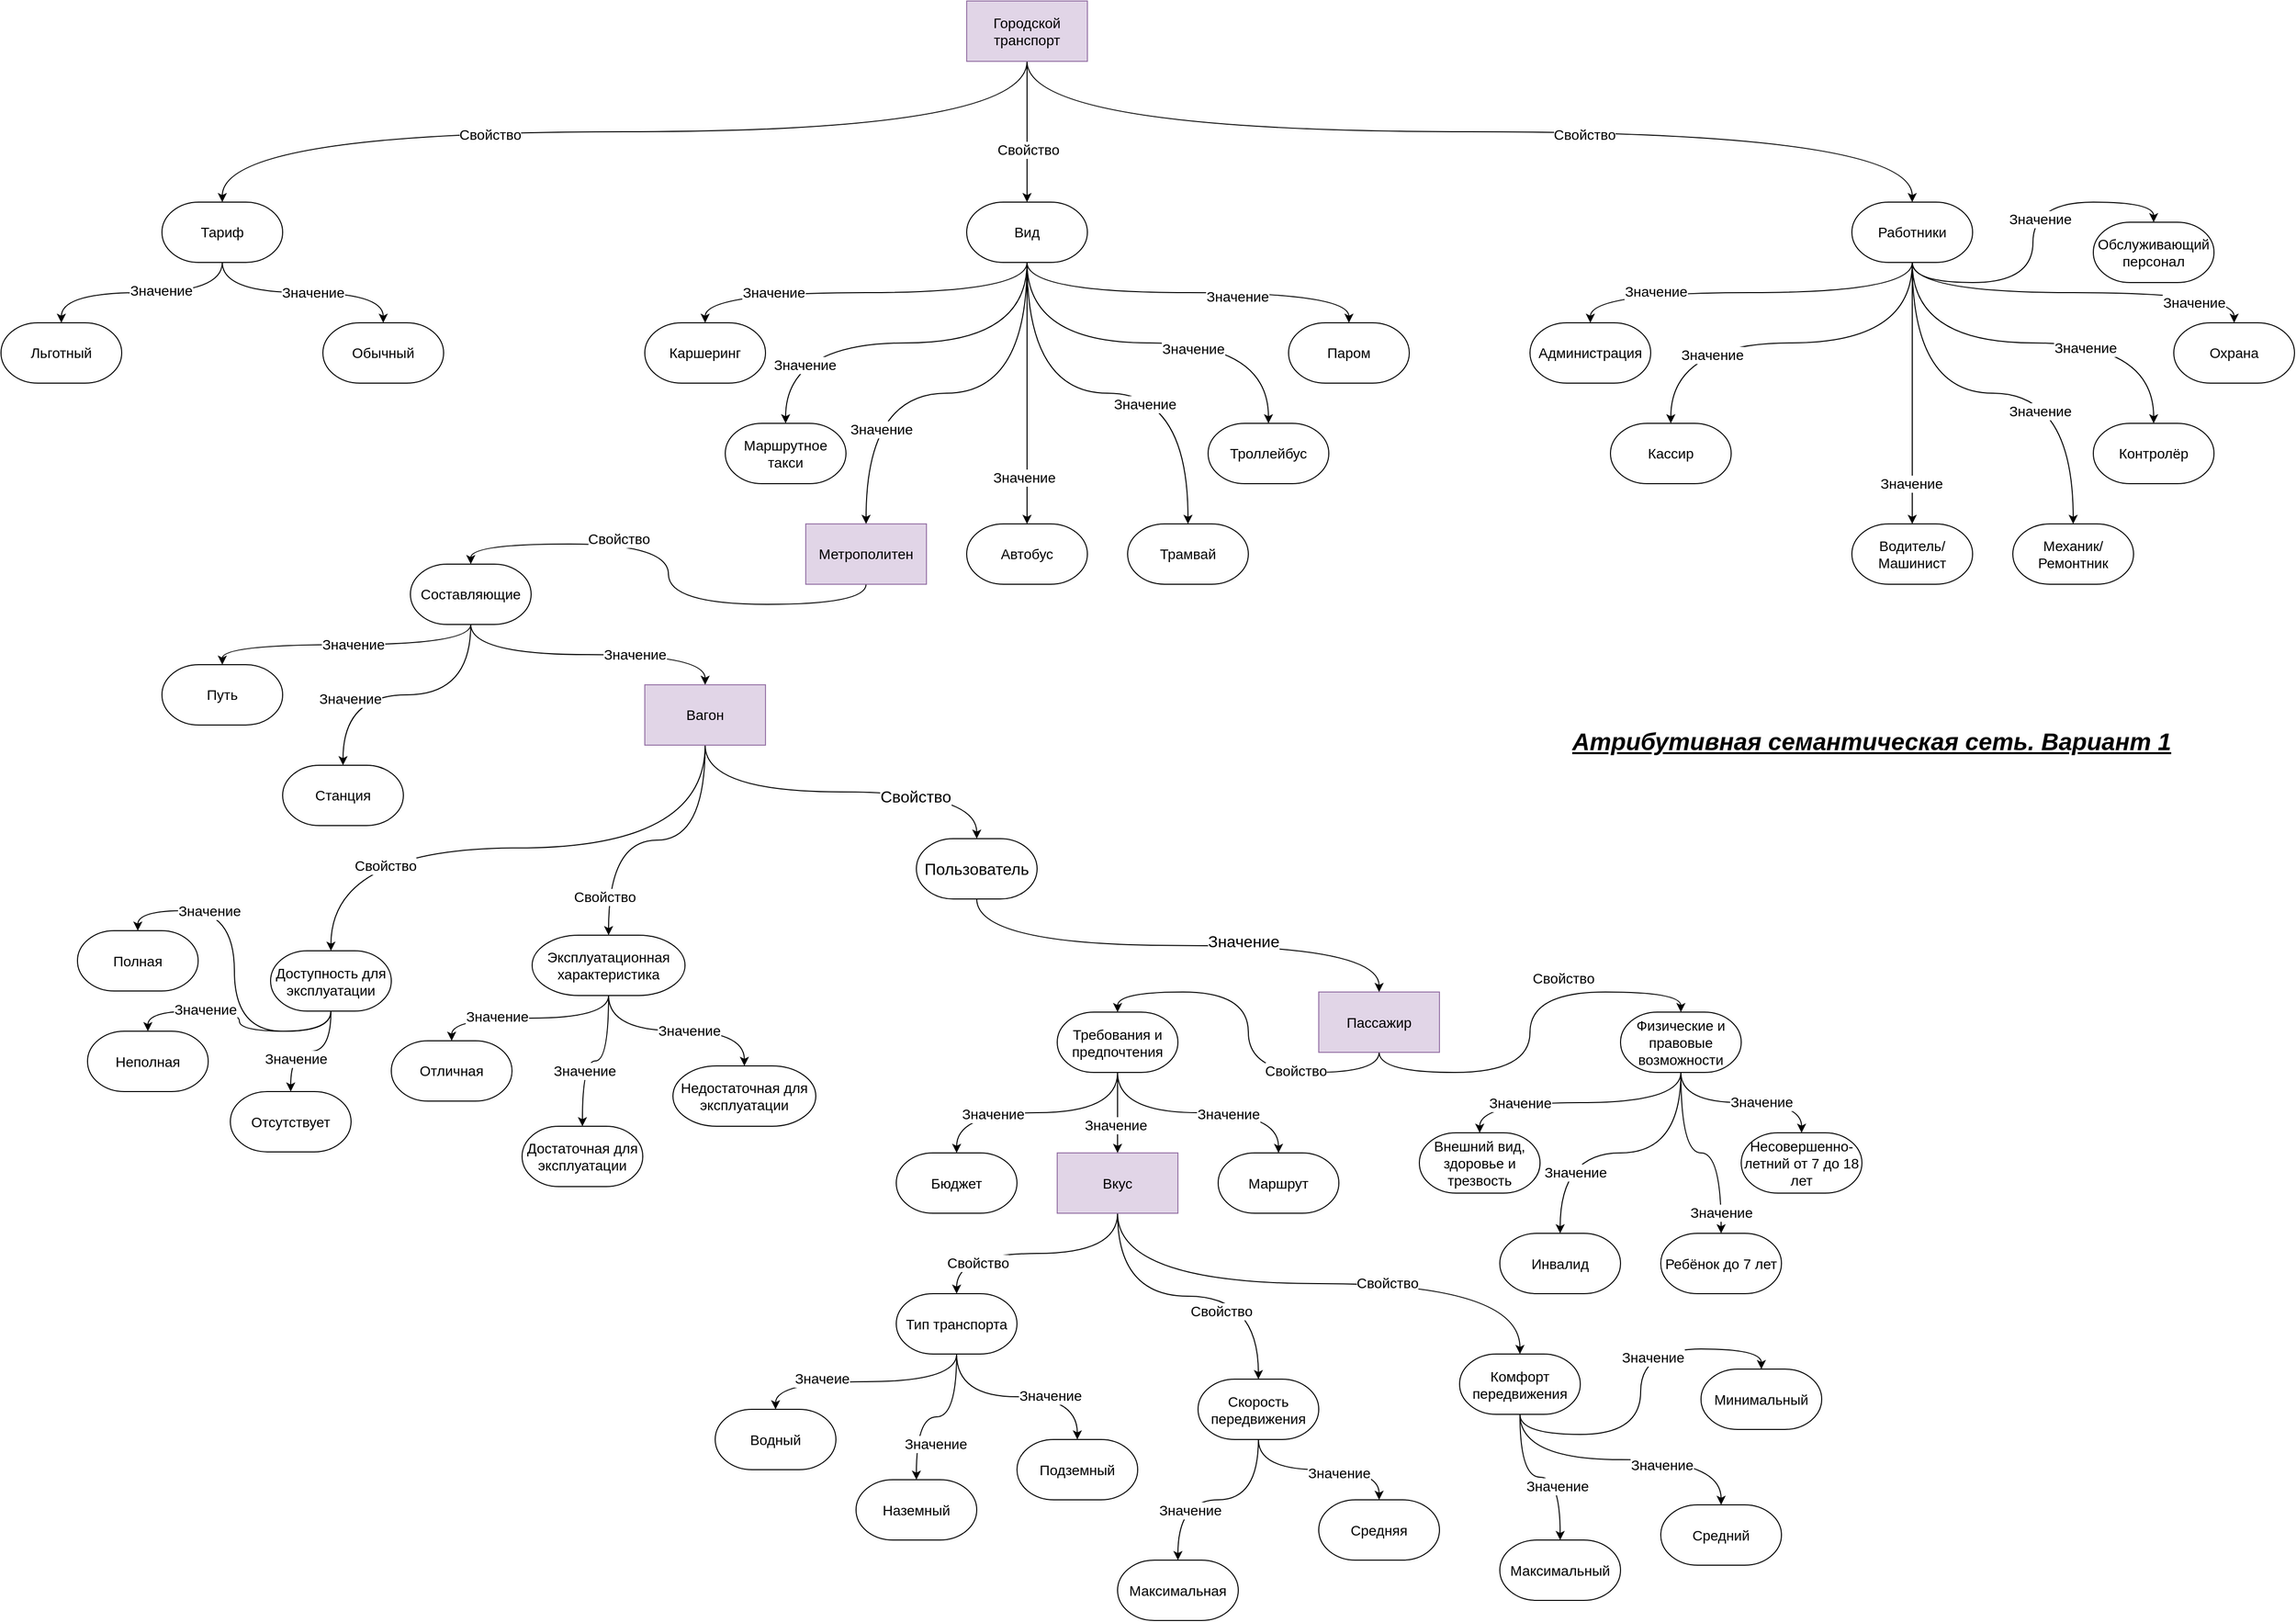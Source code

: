 <mxfile type="github" version="12.0.2" pages="1"><diagram id="6I7BNMvGfByo7jLeAsBY" name="Page-1"><mxGraphModel grid="1" shadow="0" math="0" pageHeight="1654" pageWidth="2336" pageScale="1" page="1" fold="1" arrows="1" connect="1" tooltips="1" guides="1" gridSize="10" dy="932" dx="1564"><root><mxCell id="0"/><mxCell id="1" parent="0"/><mxCell id="O3VE-VY-5JMfy5LWWvel-14" parent="1" edge="1" source="A4VjPhN4YZc6CyYK420j-1" target="O3VE-VY-5JMfy5LWWvel-6" style="edgeStyle=orthogonalEdgeStyle;curved=1;rounded=0;orthogonalLoop=1;jettySize=auto;html=1;exitX=0.5;exitY=1;exitDx=0;exitDy=0;entryX=0.5;entryY=0;entryDx=0;entryDy=0;entryPerimeter=0;fontSize=14;"><mxGeometry as="geometry" relative="1"/></mxCell><mxCell id="O3VE-VY-5JMfy5LWWvel-15" value="Свойство" parent="O3VE-VY-5JMfy5LWWvel-14" style="text;html=1;resizable=0;points=[];align=center;verticalAlign=middle;labelBackgroundColor=#ffffff;fontSize=14;" connectable="0" vertex="1"><mxGeometry as="geometry" relative="1" y="3" x="0.286"><mxPoint as="offset"/></mxGeometry></mxCell><mxCell id="O3VE-VY-5JMfy5LWWvel-16" parent="1" edge="1" source="A4VjPhN4YZc6CyYK420j-1" target="O3VE-VY-5JMfy5LWWvel-5" style="edgeStyle=orthogonalEdgeStyle;curved=1;rounded=0;orthogonalLoop=1;jettySize=auto;html=1;exitX=0.5;exitY=1;exitDx=0;exitDy=0;entryX=0.5;entryY=0;entryDx=0;entryDy=0;entryPerimeter=0;fontSize=14;"><mxGeometry as="geometry" relative="1"/></mxCell><mxCell id="O3VE-VY-5JMfy5LWWvel-17" value="Свойство" parent="O3VE-VY-5JMfy5LWWvel-16" style="text;html=1;resizable=0;points=[];align=center;verticalAlign=middle;labelBackgroundColor=#ffffff;fontSize=14;" connectable="0" vertex="1"><mxGeometry as="geometry" relative="1" y="1" x="0.25"><mxPoint as="offset"/></mxGeometry></mxCell><mxCell id="O3VE-VY-5JMfy5LWWvel-18" parent="1" edge="1" source="A4VjPhN4YZc6CyYK420j-1" target="O3VE-VY-5JMfy5LWWvel-4" style="edgeStyle=orthogonalEdgeStyle;curved=1;rounded=0;orthogonalLoop=1;jettySize=auto;html=1;exitX=0.5;exitY=1;exitDx=0;exitDy=0;entryX=0.5;entryY=0;entryDx=0;entryDy=0;entryPerimeter=0;fontSize=14;"><mxGeometry as="geometry" relative="1"/></mxCell><mxCell id="O3VE-VY-5JMfy5LWWvel-19" value="Свойство" parent="O3VE-VY-5JMfy5LWWvel-18" style="text;html=1;resizable=0;points=[];align=center;verticalAlign=middle;labelBackgroundColor=#ffffff;fontSize=14;" connectable="0" vertex="1"><mxGeometry as="geometry" relative="1" y="-3" x="0.224"><mxPoint as="offset"/></mxGeometry></mxCell><mxCell id="A4VjPhN4YZc6CyYK420j-1" value="Городской транспорт" parent="1" style="rounded=0;whiteSpace=wrap;html=1;fillColor=#e1d5e7;strokeColor=#9673a6;fontSize=14;" vertex="1"><mxGeometry as="geometry" y="40" x="960" height="60" width="120"/></mxCell><mxCell id="O3VE-VY-5JMfy5LWWvel-145" parent="1" edge="1" source="A4VjPhN4YZc6CyYK420j-2" target="O3VE-VY-5JMfy5LWWvel-144" style="edgeStyle=orthogonalEdgeStyle;curved=1;rounded=0;orthogonalLoop=1;jettySize=auto;html=1;exitX=0.5;exitY=1;exitDx=0;exitDy=0;entryX=0.5;entryY=0;entryDx=0;entryDy=0;entryPerimeter=0;fontSize=14;"><mxGeometry as="geometry" relative="1"/></mxCell><mxCell id="O3VE-VY-5JMfy5LWWvel-146" value="Свойство" parent="O3VE-VY-5JMfy5LWWvel-145" style="text;html=1;resizable=0;points=[];align=center;verticalAlign=middle;labelBackgroundColor=#ffffff;fontSize=14;" connectable="0" vertex="1"><mxGeometry as="geometry" relative="1" y="-5" x="0.325"><mxPoint as="offset"/></mxGeometry></mxCell><mxCell id="A4VjPhN4YZc6CyYK420j-2" value="Метрополитен" parent="1" style="rounded=0;whiteSpace=wrap;html=1;fillColor=#e1d5e7;strokeColor=#9673a6;fontSize=14;" vertex="1"><mxGeometry as="geometry" y="560" x="800" height="60" width="120"/></mxCell><mxCell id="O3VE-VY-5JMfy5LWWvel-140" parent="1" edge="1" source="A4VjPhN4YZc6CyYK420j-3" target="O3VE-VY-5JMfy5LWWvel-72" style="edgeStyle=orthogonalEdgeStyle;curved=1;rounded=0;orthogonalLoop=1;jettySize=auto;html=1;exitX=0.5;exitY=1;exitDx=0;exitDy=0;entryX=0.5;entryY=0;entryDx=0;entryDy=0;entryPerimeter=0;fontSize=14;"><mxGeometry as="geometry" relative="1"/></mxCell><mxCell id="O3VE-VY-5JMfy5LWWvel-149" value="Свойство" parent="O3VE-VY-5JMfy5LWWvel-140" style="text;html=1;resizable=0;points=[];align=center;verticalAlign=middle;labelBackgroundColor=#ffffff;fontSize=14;" connectable="0" vertex="1"><mxGeometry as="geometry" relative="1" y="17" x="0.464"><mxPoint as="offset" x="1"/></mxGeometry></mxCell><mxCell id="O3VE-VY-5JMfy5LWWvel-141" parent="1" edge="1" source="A4VjPhN4YZc6CyYK420j-3" target="O3VE-VY-5JMfy5LWWvel-71" style="edgeStyle=orthogonalEdgeStyle;curved=1;rounded=0;orthogonalLoop=1;jettySize=auto;html=1;exitX=0.5;exitY=1;exitDx=0;exitDy=0;entryX=0.5;entryY=0;entryDx=0;entryDy=0;entryPerimeter=0;fontSize=14;"><mxGeometry as="geometry" relative="1"/></mxCell><mxCell id="O3VE-VY-5JMfy5LWWvel-150" value="Свойство" parent="O3VE-VY-5JMfy5LWWvel-141" style="text;html=1;resizable=0;points=[];align=center;verticalAlign=middle;labelBackgroundColor=#ffffff;fontSize=14;" connectable="0" vertex="1"><mxGeometry as="geometry" relative="1" y="-3" x="0.326"><mxPoint as="offset" y="59" x="-6"/></mxGeometry></mxCell><mxCell id="m_RwvUVUJZkVztMsxAxK-3" parent="1" edge="1" source="A4VjPhN4YZc6CyYK420j-3" target="m_RwvUVUJZkVztMsxAxK-1" style="edgeStyle=orthogonalEdgeStyle;curved=1;rounded=0;orthogonalLoop=1;jettySize=auto;html=1;exitX=0.5;exitY=1;exitDx=0;exitDy=0;entryX=0.5;entryY=0;entryDx=0;entryDy=0;entryPerimeter=0;"><mxGeometry as="geometry" relative="1"/></mxCell><mxCell id="m_RwvUVUJZkVztMsxAxK-4" value="Свойство" parent="m_RwvUVUJZkVztMsxAxK-3" style="text;html=1;resizable=0;points=[];align=center;verticalAlign=middle;labelBackgroundColor=#ffffff;fontSize=16;" connectable="0" vertex="1"><mxGeometry as="geometry" relative="1" y="-4" x="0.407"><mxPoint as="offset"/></mxGeometry></mxCell><mxCell id="A4VjPhN4YZc6CyYK420j-3" value="Вагон" parent="1" style="rounded=0;whiteSpace=wrap;html=1;fillColor=#e1d5e7;strokeColor=#9673a6;fontSize=14;" vertex="1"><mxGeometry as="geometry" y="720" x="640" height="60" width="120"/></mxCell><mxCell id="O3VE-VY-5JMfy5LWWvel-75" parent="1" edge="1" source="A4VjPhN4YZc6CyYK420j-4" target="O3VE-VY-5JMfy5LWWvel-73" style="edgeStyle=orthogonalEdgeStyle;curved=1;rounded=0;orthogonalLoop=1;jettySize=auto;html=1;exitX=0.5;exitY=1;exitDx=0;exitDy=0;entryX=0.5;entryY=0;entryDx=0;entryDy=0;entryPerimeter=0;fontSize=14;"><mxGeometry as="geometry" relative="1"/></mxCell><mxCell id="O3VE-VY-5JMfy5LWWvel-79" value="Свойство" parent="O3VE-VY-5JMfy5LWWvel-75" style="text;html=1;resizable=0;points=[];align=center;verticalAlign=middle;labelBackgroundColor=#ffffff;fontSize=14;" connectable="0" vertex="1"><mxGeometry as="geometry" relative="1" y="7" x="0.3"><mxPoint as="offset" y="-7" x="10"/></mxGeometry></mxCell><mxCell id="O3VE-VY-5JMfy5LWWvel-77" parent="1" edge="1" source="A4VjPhN4YZc6CyYK420j-4" target="O3VE-VY-5JMfy5LWWvel-69" style="edgeStyle=orthogonalEdgeStyle;curved=1;rounded=0;orthogonalLoop=1;jettySize=auto;html=1;exitX=0.5;exitY=1;exitDx=0;exitDy=0;entryX=0.5;entryY=0;entryDx=0;entryDy=0;entryPerimeter=0;fontSize=14;"><mxGeometry as="geometry" relative="1"/></mxCell><mxCell id="O3VE-VY-5JMfy5LWWvel-80" value="Свойство" parent="O3VE-VY-5JMfy5LWWvel-77" style="text;html=1;resizable=0;points=[];align=center;verticalAlign=middle;labelBackgroundColor=#ffffff;fontSize=14;" connectable="0" vertex="1"><mxGeometry as="geometry" relative="1" y="-1" x="-0.267"><mxPoint as="offset" y="-1" x="36"/></mxGeometry></mxCell><mxCell id="A4VjPhN4YZc6CyYK420j-4" value="Пассажир" parent="1" style="rounded=0;whiteSpace=wrap;html=1;fillColor=#e1d5e7;strokeColor=#9673a6;fontSize=14;" vertex="1"><mxGeometry as="geometry" y="1025.5" x="1310" height="60" width="120"/></mxCell><mxCell id="O3VE-VY-5JMfy5LWWvel-113" parent="1" edge="1" source="A4VjPhN4YZc6CyYK420j-5" target="O3VE-VY-5JMfy5LWWvel-105" style="edgeStyle=orthogonalEdgeStyle;curved=1;rounded=0;orthogonalLoop=1;jettySize=auto;html=1;exitX=0.5;exitY=1;exitDx=0;exitDy=0;entryX=0.5;entryY=0;entryDx=0;entryDy=0;entryPerimeter=0;fontSize=14;"><mxGeometry as="geometry" relative="1"/></mxCell><mxCell id="O3VE-VY-5JMfy5LWWvel-131" value="Свойство" parent="O3VE-VY-5JMfy5LWWvel-113" style="text;html=1;resizable=0;points=[];align=center;verticalAlign=middle;labelBackgroundColor=#ffffff;fontSize=14;" connectable="0" vertex="1"><mxGeometry as="geometry" relative="1" y="-15" x="0.224"><mxPoint as="offset" x="-1"/></mxGeometry></mxCell><mxCell id="O3VE-VY-5JMfy5LWWvel-114" parent="1" edge="1" source="A4VjPhN4YZc6CyYK420j-5" target="O3VE-VY-5JMfy5LWWvel-103" style="edgeStyle=orthogonalEdgeStyle;curved=1;rounded=0;orthogonalLoop=1;jettySize=auto;html=1;exitX=0.5;exitY=1;exitDx=0;exitDy=0;entryX=0.5;entryY=0;entryDx=0;entryDy=0;entryPerimeter=0;fontSize=14;"><mxGeometry as="geometry" relative="1"/></mxCell><mxCell id="O3VE-VY-5JMfy5LWWvel-133" value="Свойство" parent="O3VE-VY-5JMfy5LWWvel-114" style="text;html=1;resizable=0;points=[];align=center;verticalAlign=middle;labelBackgroundColor=#ffffff;fontSize=14;" connectable="0" vertex="1"><mxGeometry as="geometry" relative="1" y="9" x="0.489"><mxPoint as="offset" x="-1"/></mxGeometry></mxCell><mxCell id="O3VE-VY-5JMfy5LWWvel-115" parent="1" edge="1" source="A4VjPhN4YZc6CyYK420j-5" target="O3VE-VY-5JMfy5LWWvel-106" style="edgeStyle=orthogonalEdgeStyle;curved=1;rounded=0;orthogonalLoop=1;jettySize=auto;html=1;exitX=0.5;exitY=1;exitDx=0;exitDy=0;entryX=0.5;entryY=0;entryDx=0;entryDy=0;entryPerimeter=0;fontSize=14;"><mxGeometry as="geometry" relative="1"/></mxCell><mxCell id="O3VE-VY-5JMfy5LWWvel-132" value="Свойство" parent="O3VE-VY-5JMfy5LWWvel-115" style="text;html=1;resizable=0;points=[];align=center;verticalAlign=middle;labelBackgroundColor=#ffffff;fontSize=14;" connectable="0" vertex="1"><mxGeometry as="geometry" relative="1" y="1" x="0.248"><mxPoint as="offset" x="1"/></mxGeometry></mxCell><mxCell id="A4VjPhN4YZc6CyYK420j-5" value="Вкус" parent="1" style="rounded=0;whiteSpace=wrap;html=1;fillColor=#e1d5e7;strokeColor=#9673a6;fontSize=14;" vertex="1"><mxGeometry as="geometry" y="1185.5" x="1050" height="60" width="120"/></mxCell><mxCell id="vDnZIX4tLPd5BVfsCqzA-1" value="Атрибутивная семантическая сеть. Вариант 1" parent="1" style="text;html=1;resizable=0;points=[];autosize=1;align=left;verticalAlign=top;spacingTop=-4;fontSize=24;fontStyle=7" vertex="1"><mxGeometry as="geometry" y="760" x="1560" height="20" width="270"/></mxCell><mxCell id="O3VE-VY-5JMfy5LWWvel-53" parent="1" edge="1" source="O3VE-VY-5JMfy5LWWvel-4" target="O3VE-VY-5JMfy5LWWvel-52" style="edgeStyle=orthogonalEdgeStyle;curved=1;rounded=0;orthogonalLoop=1;jettySize=auto;html=1;exitX=0.5;exitY=1;exitDx=0;exitDy=0;exitPerimeter=0;entryX=0.5;entryY=0;entryDx=0;entryDy=0;entryPerimeter=0;fontSize=14;"><mxGeometry as="geometry" relative="1"/></mxCell><mxCell id="O3VE-VY-5JMfy5LWWvel-61" value="Значение" parent="O3VE-VY-5JMfy5LWWvel-53" style="text;html=1;resizable=0;points=[];align=center;verticalAlign=middle;labelBackgroundColor=#ffffff;fontSize=14;" connectable="0" vertex="1"><mxGeometry as="geometry" relative="1" y="-7" x="0.126"><mxPoint as="offset" y="-1"/></mxGeometry></mxCell><mxCell id="O3VE-VY-5JMfy5LWWvel-54" parent="1" edge="1" source="O3VE-VY-5JMfy5LWWvel-4" target="O3VE-VY-5JMfy5LWWvel-46" style="edgeStyle=orthogonalEdgeStyle;curved=1;rounded=0;orthogonalLoop=1;jettySize=auto;html=1;exitX=0.5;exitY=1;exitDx=0;exitDy=0;exitPerimeter=0;entryX=0.5;entryY=0;entryDx=0;entryDy=0;entryPerimeter=0;fontSize=14;"><mxGeometry as="geometry" relative="1"/></mxCell><mxCell id="O3VE-VY-5JMfy5LWWvel-68" value="Значение" parent="O3VE-VY-5JMfy5LWWvel-54" style="text;html=1;resizable=0;points=[];align=center;verticalAlign=middle;labelBackgroundColor=#ffffff;fontSize=14;" connectable="0" vertex="1"><mxGeometry as="geometry" relative="1" y="-1" x="0.498"><mxPoint as="offset" x="-1"/></mxGeometry></mxCell><mxCell id="O3VE-VY-5JMfy5LWWvel-55" parent="1" edge="1" source="O3VE-VY-5JMfy5LWWvel-4" target="O3VE-VY-5JMfy5LWWvel-48" style="edgeStyle=orthogonalEdgeStyle;curved=1;rounded=0;orthogonalLoop=1;jettySize=auto;html=1;exitX=0.5;exitY=1;exitDx=0;exitDy=0;exitPerimeter=0;entryX=0.5;entryY=0;entryDx=0;entryDy=0;entryPerimeter=0;fontSize=14;"><mxGeometry as="geometry" relative="1"/></mxCell><mxCell id="O3VE-VY-5JMfy5LWWvel-67" value="Значение" parent="O3VE-VY-5JMfy5LWWvel-55" style="text;html=1;resizable=0;points=[];align=center;verticalAlign=middle;labelBackgroundColor=#ffffff;fontSize=14;" connectable="0" vertex="1"><mxGeometry as="geometry" relative="1" y="12" x="0.393"><mxPoint as="offset" x="-1"/></mxGeometry></mxCell><mxCell id="O3VE-VY-5JMfy5LWWvel-57" parent="1" edge="1" source="O3VE-VY-5JMfy5LWWvel-4" target="O3VE-VY-5JMfy5LWWvel-47" style="edgeStyle=orthogonalEdgeStyle;curved=1;rounded=0;orthogonalLoop=1;jettySize=auto;html=1;exitX=0.5;exitY=1;exitDx=0;exitDy=0;exitPerimeter=0;entryX=0.5;entryY=0;entryDx=0;entryDy=0;entryPerimeter=0;fontSize=14;"><mxGeometry as="geometry" relative="1"/></mxCell><mxCell id="O3VE-VY-5JMfy5LWWvel-65" value="Значение" parent="O3VE-VY-5JMfy5LWWvel-57" style="text;html=1;resizable=0;points=[];align=center;verticalAlign=middle;labelBackgroundColor=#ffffff;fontSize=14;" connectable="0" vertex="1"><mxGeometry as="geometry" relative="1" y="-1" x="0.692"><mxPoint as="offset"/></mxGeometry></mxCell><mxCell id="O3VE-VY-5JMfy5LWWvel-58" parent="1" edge="1" source="O3VE-VY-5JMfy5LWWvel-4" target="O3VE-VY-5JMfy5LWWvel-51" style="edgeStyle=orthogonalEdgeStyle;curved=1;rounded=0;orthogonalLoop=1;jettySize=auto;html=1;exitX=0.5;exitY=1;exitDx=0;exitDy=0;exitPerimeter=0;entryX=0.5;entryY=0;entryDx=0;entryDy=0;entryPerimeter=0;fontSize=14;"><mxGeometry as="geometry" relative="1"/></mxCell><mxCell id="O3VE-VY-5JMfy5LWWvel-64" value="Значение" parent="O3VE-VY-5JMfy5LWWvel-58" style="text;html=1;resizable=0;points=[];align=center;verticalAlign=middle;labelBackgroundColor=#ffffff;fontSize=14;" connectable="0" vertex="1"><mxGeometry as="geometry" relative="1" y="-33" x="0.46"><mxPoint as="offset" y="1"/></mxGeometry></mxCell><mxCell id="O3VE-VY-5JMfy5LWWvel-59" parent="1" edge="1" source="O3VE-VY-5JMfy5LWWvel-4" target="O3VE-VY-5JMfy5LWWvel-45" style="edgeStyle=orthogonalEdgeStyle;curved=1;rounded=0;orthogonalLoop=1;jettySize=auto;html=1;exitX=0.5;exitY=1;exitDx=0;exitDy=0;exitPerimeter=0;entryX=0.5;entryY=0;entryDx=0;entryDy=0;entryPerimeter=0;fontSize=14;"><mxGeometry as="geometry" relative="1"/></mxCell><mxCell id="O3VE-VY-5JMfy5LWWvel-63" value="Значение" parent="O3VE-VY-5JMfy5LWWvel-59" style="text;html=1;resizable=0;points=[];align=center;verticalAlign=middle;labelBackgroundColor=#ffffff;fontSize=14;" connectable="0" vertex="1"><mxGeometry as="geometry" relative="1" y="-5" x="0.26"><mxPoint as="offset"/></mxGeometry></mxCell><mxCell id="O3VE-VY-5JMfy5LWWvel-60" parent="1" edge="1" source="O3VE-VY-5JMfy5LWWvel-4" target="O3VE-VY-5JMfy5LWWvel-49" style="edgeStyle=orthogonalEdgeStyle;curved=1;rounded=0;orthogonalLoop=1;jettySize=auto;html=1;exitX=0.5;exitY=1;exitDx=0;exitDy=0;exitPerimeter=0;entryX=0.5;entryY=0;entryDx=0;entryDy=0;entryPerimeter=0;fontSize=14;"><mxGeometry as="geometry" relative="1"/></mxCell><mxCell id="O3VE-VY-5JMfy5LWWvel-62" value="Значение" parent="O3VE-VY-5JMfy5LWWvel-60" style="text;html=1;resizable=0;points=[];align=center;verticalAlign=middle;labelBackgroundColor=#ffffff;fontSize=14;" connectable="0" vertex="1"><mxGeometry as="geometry" relative="1" y="-10" x="0.625"><mxPoint as="offset" x="1"/></mxGeometry></mxCell><mxCell id="O3VE-VY-5JMfy5LWWvel-4" value="Работники" parent="1" style="strokeWidth=1;html=1;shape=mxgraph.flowchart.terminator;whiteSpace=wrap;fontSize=14;" vertex="1"><mxGeometry as="geometry" y="240" x="1840" height="60" width="120"/></mxCell><mxCell id="O3VE-VY-5JMfy5LWWvel-28" parent="1" edge="1" source="O3VE-VY-5JMfy5LWWvel-5" target="O3VE-VY-5JMfy5LWWvel-24" style="edgeStyle=orthogonalEdgeStyle;curved=1;rounded=0;orthogonalLoop=1;jettySize=auto;html=1;exitX=0.5;exitY=1;exitDx=0;exitDy=0;exitPerimeter=0;entryX=0.5;entryY=0;entryDx=0;entryDy=0;entryPerimeter=0;fontSize=14;"><mxGeometry as="geometry" relative="1"/></mxCell><mxCell id="O3VE-VY-5JMfy5LWWvel-40" value="Значение" parent="O3VE-VY-5JMfy5LWWvel-28" style="text;html=1;resizable=0;points=[];align=center;verticalAlign=middle;labelBackgroundColor=#ffffff;fontSize=14;" connectable="0" vertex="1"><mxGeometry as="geometry" relative="1" y="-3" x="0.636"><mxPoint as="offset" y="1"/></mxGeometry></mxCell><mxCell id="O3VE-VY-5JMfy5LWWvel-29" parent="1" edge="1" source="O3VE-VY-5JMfy5LWWvel-5" target="A4VjPhN4YZc6CyYK420j-2" style="edgeStyle=orthogonalEdgeStyle;curved=1;rounded=0;orthogonalLoop=1;jettySize=auto;html=1;exitX=0.5;exitY=1;exitDx=0;exitDy=0;exitPerimeter=0;entryX=0.5;entryY=0;entryDx=0;entryDy=0;fontSize=14;"><mxGeometry as="geometry" relative="1"/></mxCell><mxCell id="O3VE-VY-5JMfy5LWWvel-38" value="Значение" parent="O3VE-VY-5JMfy5LWWvel-29" style="text;html=1;resizable=0;points=[];align=center;verticalAlign=middle;labelBackgroundColor=#ffffff;fontSize=14;" connectable="0" vertex="1"><mxGeometry as="geometry" relative="1" y="15" x="0.552"><mxPoint as="offset"/></mxGeometry></mxCell><mxCell id="O3VE-VY-5JMfy5LWWvel-30" parent="1" edge="1" source="O3VE-VY-5JMfy5LWWvel-5" target="O3VE-VY-5JMfy5LWWvel-22" style="edgeStyle=orthogonalEdgeStyle;curved=1;rounded=0;orthogonalLoop=1;jettySize=auto;html=1;exitX=0.5;exitY=1;exitDx=0;exitDy=0;exitPerimeter=0;entryX=0.5;entryY=0;entryDx=0;entryDy=0;entryPerimeter=0;fontSize=14;"><mxGeometry as="geometry" relative="1"/></mxCell><mxCell id="O3VE-VY-5JMfy5LWWvel-37" value="Значение" parent="O3VE-VY-5JMfy5LWWvel-30" style="text;html=1;resizable=0;points=[];align=center;verticalAlign=middle;labelBackgroundColor=#ffffff;fontSize=14;" connectable="0" vertex="1"><mxGeometry as="geometry" relative="1" y="19" x="0.71"><mxPoint as="offset"/></mxGeometry></mxCell><mxCell id="O3VE-VY-5JMfy5LWWvel-31" parent="1" edge="1" source="O3VE-VY-5JMfy5LWWvel-5" target="O3VE-VY-5JMfy5LWWvel-23" style="edgeStyle=orthogonalEdgeStyle;curved=1;rounded=0;orthogonalLoop=1;jettySize=auto;html=1;exitX=0.5;exitY=1;exitDx=0;exitDy=0;exitPerimeter=0;entryX=0.5;entryY=0;entryDx=0;entryDy=0;entryPerimeter=0;fontSize=14;"><mxGeometry as="geometry" relative="1"/></mxCell><mxCell id="O3VE-VY-5JMfy5LWWvel-35" value="Значение" parent="O3VE-VY-5JMfy5LWWvel-31" style="text;html=1;resizable=0;points=[];align=center;verticalAlign=middle;labelBackgroundColor=#ffffff;fontSize=14;" connectable="0" vertex="1"><mxGeometry as="geometry" relative="1" x="0.484"><mxPoint as="offset"/></mxGeometry></mxCell><mxCell id="O3VE-VY-5JMfy5LWWvel-32" parent="1" edge="1" source="O3VE-VY-5JMfy5LWWvel-5" target="O3VE-VY-5JMfy5LWWvel-20" style="edgeStyle=orthogonalEdgeStyle;curved=1;rounded=0;orthogonalLoop=1;jettySize=auto;html=1;exitX=0.5;exitY=1;exitDx=0;exitDy=0;exitPerimeter=0;entryX=0.5;entryY=0;entryDx=0;entryDy=0;entryPerimeter=0;fontSize=14;"><mxGeometry as="geometry" relative="1"/></mxCell><mxCell id="O3VE-VY-5JMfy5LWWvel-41" value="Значение" parent="O3VE-VY-5JMfy5LWWvel-32" style="text;html=1;resizable=0;points=[];align=center;verticalAlign=middle;labelBackgroundColor=#ffffff;fontSize=14;" connectable="0" vertex="1"><mxGeometry as="geometry" relative="1" y="-11" x="0.178"><mxPoint as="offset" x="-1"/></mxGeometry></mxCell><mxCell id="O3VE-VY-5JMfy5LWWvel-33" parent="1" edge="1" source="O3VE-VY-5JMfy5LWWvel-5" target="O3VE-VY-5JMfy5LWWvel-25" style="edgeStyle=orthogonalEdgeStyle;curved=1;rounded=0;orthogonalLoop=1;jettySize=auto;html=1;exitX=0.5;exitY=1;exitDx=0;exitDy=0;exitPerimeter=0;entryX=0.5;entryY=0;entryDx=0;entryDy=0;entryPerimeter=0;fontSize=14;"><mxGeometry as="geometry" relative="1"/></mxCell><mxCell id="O3VE-VY-5JMfy5LWWvel-42" value="Значение" parent="O3VE-VY-5JMfy5LWWvel-33" style="text;html=1;resizable=0;points=[];align=center;verticalAlign=middle;labelBackgroundColor=#ffffff;fontSize=14;" connectable="0" vertex="1"><mxGeometry as="geometry" relative="1" y="-6" x="0.227"><mxPoint as="offset" x="-1"/></mxGeometry></mxCell><mxCell id="O3VE-VY-5JMfy5LWWvel-34" parent="1" edge="1" source="O3VE-VY-5JMfy5LWWvel-5" target="O3VE-VY-5JMfy5LWWvel-26" style="edgeStyle=orthogonalEdgeStyle;curved=1;rounded=0;orthogonalLoop=1;jettySize=auto;html=1;exitX=0.5;exitY=1;exitDx=0;exitDy=0;exitPerimeter=0;entryX=0.5;entryY=0;entryDx=0;entryDy=0;entryPerimeter=0;fontSize=14;"><mxGeometry as="geometry" relative="1"/></mxCell><mxCell id="O3VE-VY-5JMfy5LWWvel-36" value="Значение" parent="O3VE-VY-5JMfy5LWWvel-34" style="text;html=1;resizable=0;points=[];align=center;verticalAlign=middle;labelBackgroundColor=#ffffff;fontSize=14;" connectable="0" vertex="1"><mxGeometry as="geometry" relative="1" y="-4" x="0.26"><mxPoint as="offset" x="-1"/></mxGeometry></mxCell><mxCell id="O3VE-VY-5JMfy5LWWvel-5" value="Вид" parent="1" style="strokeWidth=1;html=1;shape=mxgraph.flowchart.terminator;whiteSpace=wrap;fontSize=14;" vertex="1"><mxGeometry as="geometry" y="240" x="960" height="60" width="120"/></mxCell><mxCell id="O3VE-VY-5JMfy5LWWvel-10" parent="1" edge="1" source="O3VE-VY-5JMfy5LWWvel-6" target="O3VE-VY-5JMfy5LWWvel-7" style="edgeStyle=orthogonalEdgeStyle;rounded=0;orthogonalLoop=1;jettySize=auto;html=1;exitX=0.5;exitY=1;exitDx=0;exitDy=0;exitPerimeter=0;entryX=0.5;entryY=0;entryDx=0;entryDy=0;curved=1;fontSize=14;"><mxGeometry as="geometry" relative="1"/></mxCell><mxCell id="O3VE-VY-5JMfy5LWWvel-11" value="Значение" parent="O3VE-VY-5JMfy5LWWvel-10" style="text;html=1;resizable=0;points=[];align=center;verticalAlign=middle;labelBackgroundColor=#ffffff;fontSize=14;" connectable="0" vertex="1"><mxGeometry as="geometry" relative="1" y="-2" x="-0.167"><mxPoint as="offset"/></mxGeometry></mxCell><mxCell id="O3VE-VY-5JMfy5LWWvel-12" parent="1" edge="1" source="O3VE-VY-5JMfy5LWWvel-6" target="O3VE-VY-5JMfy5LWWvel-9" style="edgeStyle=orthogonalEdgeStyle;curved=1;rounded=0;orthogonalLoop=1;jettySize=auto;html=1;exitX=0.5;exitY=1;exitDx=0;exitDy=0;exitPerimeter=0;entryX=0.5;entryY=0;entryDx=0;entryDy=0;fontSize=14;"><mxGeometry as="geometry" relative="1"/></mxCell><mxCell id="O3VE-VY-5JMfy5LWWvel-13" value="Значение" parent="O3VE-VY-5JMfy5LWWvel-12" style="text;html=1;resizable=0;points=[];align=center;verticalAlign=middle;labelBackgroundColor=#ffffff;fontSize=14;" connectable="0" vertex="1"><mxGeometry as="geometry" relative="1" y="-7" x="-0.37"><mxPoint as="offset" y="-7" x="50"/></mxGeometry></mxCell><mxCell id="O3VE-VY-5JMfy5LWWvel-6" value="Тариф" parent="1" style="strokeWidth=1;html=1;shape=mxgraph.flowchart.terminator;whiteSpace=wrap;fontSize=14;" vertex="1"><mxGeometry as="geometry" y="240" x="160" height="60" width="120"/></mxCell><mxCell id="O3VE-VY-5JMfy5LWWvel-7" value="Льготный" parent="1" style="strokeWidth=1;html=1;shape=mxgraph.flowchart.terminator;whiteSpace=wrap;fontSize=14;" vertex="1"><mxGeometry as="geometry" y="360" height="60" width="120"/></mxCell><mxCell id="O3VE-VY-5JMfy5LWWvel-9" value="Обычный" parent="1" style="strokeWidth=1;html=1;shape=mxgraph.flowchart.terminator;whiteSpace=wrap;fontSize=14;" vertex="1"><mxGeometry as="geometry" y="360" x="320" height="60" width="120"/></mxCell><mxCell id="O3VE-VY-5JMfy5LWWvel-20" value="Трамвай" parent="1" style="strokeWidth=1;html=1;shape=mxgraph.flowchart.terminator;whiteSpace=wrap;fontSize=14;" vertex="1"><mxGeometry as="geometry" y="560" x="1120" height="60" width="120"/></mxCell><mxCell id="O3VE-VY-5JMfy5LWWvel-22" value="Маршрутное такси" parent="1" style="strokeWidth=1;html=1;shape=mxgraph.flowchart.terminator;whiteSpace=wrap;fontSize=14;" vertex="1"><mxGeometry as="geometry" y="460" x="720" height="60" width="120"/></mxCell><mxCell id="O3VE-VY-5JMfy5LWWvel-23" value="Каршеринг" parent="1" style="strokeWidth=1;html=1;shape=mxgraph.flowchart.terminator;whiteSpace=wrap;fontSize=14;" vertex="1"><mxGeometry as="geometry" y="360" x="640" height="60" width="120"/></mxCell><mxCell id="O3VE-VY-5JMfy5LWWvel-24" value="Автобус" parent="1" style="strokeWidth=1;html=1;shape=mxgraph.flowchart.terminator;whiteSpace=wrap;fontSize=14;" vertex="1"><mxGeometry as="geometry" y="560" x="960" height="60" width="120"/></mxCell><mxCell id="O3VE-VY-5JMfy5LWWvel-25" value="Троллейбус" parent="1" style="strokeWidth=1;html=1;shape=mxgraph.flowchart.terminator;whiteSpace=wrap;fontSize=14;" vertex="1"><mxGeometry as="geometry" y="460" x="1200" height="60" width="120"/></mxCell><mxCell id="O3VE-VY-5JMfy5LWWvel-26" value="Паром" parent="1" style="strokeWidth=1;html=1;shape=mxgraph.flowchart.terminator;whiteSpace=wrap;fontSize=14;" vertex="1"><mxGeometry as="geometry" y="360" x="1280" height="60" width="120"/></mxCell><mxCell id="O3VE-VY-5JMfy5LWWvel-45" value="Контролёр" parent="1" style="strokeWidth=1;html=1;shape=mxgraph.flowchart.terminator;whiteSpace=wrap;fontSize=14;" vertex="1"><mxGeometry as="geometry" y="460" x="2080" height="60" width="120"/></mxCell><mxCell id="O3VE-VY-5JMfy5LWWvel-46" value="Администрация" parent="1" style="strokeWidth=1;html=1;shape=mxgraph.flowchart.terminator;whiteSpace=wrap;fontSize=14;" vertex="1"><mxGeometry as="geometry" y="360" x="1520" height="60" width="120"/></mxCell><mxCell id="O3VE-VY-5JMfy5LWWvel-47" value="Водитель/Машинист" parent="1" style="strokeWidth=1;html=1;shape=mxgraph.flowchart.terminator;whiteSpace=wrap;fontSize=14;" vertex="1"><mxGeometry as="geometry" y="560" x="1840" height="60" width="120"/></mxCell><mxCell id="O3VE-VY-5JMfy5LWWvel-48" value="Кассир" parent="1" style="strokeWidth=1;html=1;shape=mxgraph.flowchart.terminator;whiteSpace=wrap;fontSize=14;" vertex="1"><mxGeometry as="geometry" y="460" x="1600" height="60" width="120"/></mxCell><mxCell id="O3VE-VY-5JMfy5LWWvel-49" value="Охрана" parent="1" style="strokeWidth=1;html=1;shape=mxgraph.flowchart.terminator;whiteSpace=wrap;fontSize=14;" vertex="1"><mxGeometry as="geometry" y="360" x="2160" height="60" width="120"/></mxCell><mxCell id="O3VE-VY-5JMfy5LWWvel-51" value="Механик/Ремонтник" parent="1" style="strokeWidth=1;html=1;shape=mxgraph.flowchart.terminator;whiteSpace=wrap;fontSize=14;" vertex="1"><mxGeometry as="geometry" y="560" x="2000" height="60" width="120"/></mxCell><mxCell id="O3VE-VY-5JMfy5LWWvel-52" value="Обслуживающий персонал" parent="1" style="strokeWidth=1;html=1;shape=mxgraph.flowchart.terminator;whiteSpace=wrap;fontSize=14;" vertex="1"><mxGeometry as="geometry" y="260" x="2080" height="60" width="120"/></mxCell><mxCell id="O3VE-VY-5JMfy5LWWvel-81" parent="1" edge="1" source="O3VE-VY-5JMfy5LWWvel-69" target="O3VE-VY-5JMfy5LWWvel-74" style="edgeStyle=orthogonalEdgeStyle;curved=1;rounded=0;orthogonalLoop=1;jettySize=auto;html=1;exitX=0.5;exitY=1;exitDx=0;exitDy=0;exitPerimeter=0;entryX=0.5;entryY=0;entryDx=0;entryDy=0;entryPerimeter=0;fontSize=14;"><mxGeometry as="geometry" relative="1"/></mxCell><mxCell id="O3VE-VY-5JMfy5LWWvel-86" value="Значение" parent="O3VE-VY-5JMfy5LWWvel-81" style="text;html=1;resizable=0;points=[];align=center;verticalAlign=middle;labelBackgroundColor=#ffffff;fontSize=14;" connectable="0" vertex="1"><mxGeometry as="geometry" relative="1" y="1" x="0.376"><mxPoint as="offset" x="1"/></mxGeometry></mxCell><mxCell id="O3VE-VY-5JMfy5LWWvel-84" parent="1" edge="1" source="O3VE-VY-5JMfy5LWWvel-69" target="A4VjPhN4YZc6CyYK420j-5" style="edgeStyle=orthogonalEdgeStyle;curved=1;rounded=0;orthogonalLoop=1;jettySize=auto;html=1;exitX=0.5;exitY=1;exitDx=0;exitDy=0;exitPerimeter=0;entryX=0.5;entryY=0;entryDx=0;entryDy=0;fontSize=14;"><mxGeometry as="geometry" relative="1"/></mxCell><mxCell id="O3VE-VY-5JMfy5LWWvel-85" value="Значение" parent="O3VE-VY-5JMfy5LWWvel-84" style="text;html=1;resizable=0;points=[];align=center;verticalAlign=middle;labelBackgroundColor=#ffffff;fontSize=14;" connectable="0" vertex="1"><mxGeometry as="geometry" relative="1" y="-1" x="0.303"><mxPoint as="offset" x="-1"/></mxGeometry></mxCell><mxCell id="O3VE-VY-5JMfy5LWWvel-95" parent="1" edge="1" source="O3VE-VY-5JMfy5LWWvel-69" target="O3VE-VY-5JMfy5LWWvel-83" style="edgeStyle=orthogonalEdgeStyle;curved=1;rounded=0;orthogonalLoop=1;jettySize=auto;html=1;exitX=0.5;exitY=1;exitDx=0;exitDy=0;exitPerimeter=0;entryX=0.5;entryY=0;entryDx=0;entryDy=0;entryPerimeter=0;fontSize=14;"><mxGeometry as="geometry" relative="1"/></mxCell><mxCell id="O3VE-VY-5JMfy5LWWvel-96" value="Значение" parent="O3VE-VY-5JMfy5LWWvel-95" style="text;html=1;resizable=0;points=[];align=center;verticalAlign=middle;labelBackgroundColor=#ffffff;fontSize=14;" connectable="0" vertex="1"><mxGeometry as="geometry" relative="1" x="0.252"><mxPoint as="offset" y="1"/></mxGeometry></mxCell><mxCell id="O3VE-VY-5JMfy5LWWvel-69" value="Требования и предпочтения" parent="1" style="strokeWidth=1;html=1;shape=mxgraph.flowchart.terminator;whiteSpace=wrap;fontSize=14;" vertex="1"><mxGeometry as="geometry" y="1045.5" x="1050" height="60" width="120"/></mxCell><mxCell id="O3VE-VY-5JMfy5LWWvel-71" value="Эксплуатационная характеристика" parent="1" style="strokeWidth=1;html=1;shape=mxgraph.flowchart.terminator;whiteSpace=wrap;fontSize=14;" vertex="1"><mxGeometry as="geometry" y="969" x="528" height="60" width="152"/></mxCell><mxCell id="O3VE-VY-5JMfy5LWWvel-154" parent="1" edge="1" source="O3VE-VY-5JMfy5LWWvel-72" target="O3VE-VY-5JMfy5LWWvel-152" style="edgeStyle=orthogonalEdgeStyle;curved=1;rounded=0;orthogonalLoop=1;jettySize=auto;html=1;exitX=0.5;exitY=1;exitDx=0;exitDy=0;exitPerimeter=0;entryX=0.5;entryY=0;entryDx=0;entryDy=0;entryPerimeter=0;fontSize=14;"><mxGeometry as="geometry" relative="1"/></mxCell><mxCell id="O3VE-VY-5JMfy5LWWvel-169" value="Значение" parent="O3VE-VY-5JMfy5LWWvel-154" style="text;html=1;resizable=0;points=[];align=center;verticalAlign=middle;labelBackgroundColor=#ffffff;fontSize=14;" connectable="0" vertex="1"><mxGeometry as="geometry" relative="1" y="-2" x="0.364"><mxPoint as="offset"/></mxGeometry></mxCell><mxCell id="O3VE-VY-5JMfy5LWWvel-155" parent="1" edge="1" source="O3VE-VY-5JMfy5LWWvel-72" target="O3VE-VY-5JMfy5LWWvel-153" style="edgeStyle=orthogonalEdgeStyle;curved=1;rounded=0;orthogonalLoop=1;jettySize=auto;html=1;exitX=0.5;exitY=1;exitDx=0;exitDy=0;exitPerimeter=0;entryX=0.5;entryY=0;entryDx=0;entryDy=0;entryPerimeter=0;fontSize=14;"><mxGeometry as="geometry" relative="1"/></mxCell><mxCell id="O3VE-VY-5JMfy5LWWvel-168" value="Значение" parent="O3VE-VY-5JMfy5LWWvel-155" style="text;html=1;resizable=0;points=[];align=center;verticalAlign=middle;labelBackgroundColor=#ffffff;fontSize=14;" connectable="0" vertex="1"><mxGeometry as="geometry" relative="1" y="1" x="0.725"><mxPoint as="offset" y="-1" x="42"/></mxGeometry></mxCell><mxCell id="O3VE-VY-5JMfy5LWWvel-156" parent="1" edge="1" source="O3VE-VY-5JMfy5LWWvel-72" target="O3VE-VY-5JMfy5LWWvel-151" style="edgeStyle=orthogonalEdgeStyle;curved=1;rounded=0;orthogonalLoop=1;jettySize=auto;html=1;exitX=0.5;exitY=1;exitDx=0;exitDy=0;exitPerimeter=0;entryX=0.5;entryY=0;entryDx=0;entryDy=0;entryPerimeter=0;fontSize=14;"><mxGeometry as="geometry" relative="1"/></mxCell><mxCell id="O3VE-VY-5JMfy5LWWvel-170" value="Значение" parent="O3VE-VY-5JMfy5LWWvel-156" style="text;html=1;resizable=0;points=[];align=center;verticalAlign=middle;labelBackgroundColor=#ffffff;fontSize=14;" connectable="0" vertex="1"><mxGeometry as="geometry" relative="1" y="5" x="0.456"><mxPoint as="offset"/></mxGeometry></mxCell><mxCell id="O3VE-VY-5JMfy5LWWvel-72" value="Доступность для эксплуатации" parent="1" style="strokeWidth=1;html=1;shape=mxgraph.flowchart.terminator;whiteSpace=wrap;fontSize=14;" vertex="1"><mxGeometry as="geometry" y="984.5" x="268" height="60" width="120"/></mxCell><mxCell id="O3VE-VY-5JMfy5LWWvel-91" parent="1" edge="1" source="O3VE-VY-5JMfy5LWWvel-73" target="O3VE-VY-5JMfy5LWWvel-87" style="edgeStyle=orthogonalEdgeStyle;curved=1;rounded=0;orthogonalLoop=1;jettySize=auto;html=1;exitX=0.5;exitY=1;exitDx=0;exitDy=0;exitPerimeter=0;entryX=0.5;entryY=0;entryDx=0;entryDy=0;entryPerimeter=0;fontSize=14;"><mxGeometry as="geometry" relative="1"/></mxCell><mxCell id="O3VE-VY-5JMfy5LWWvel-98" value="Значение" parent="O3VE-VY-5JMfy5LWWvel-91" style="text;html=1;resizable=0;points=[];align=center;verticalAlign=middle;labelBackgroundColor=#ffffff;fontSize=14;" connectable="0" vertex="1"><mxGeometry as="geometry" relative="1" y="15" x="0.562"><mxPoint as="offset" y="1"/></mxGeometry></mxCell><mxCell id="O3VE-VY-5JMfy5LWWvel-92" parent="1" edge="1" source="O3VE-VY-5JMfy5LWWvel-73" target="O3VE-VY-5JMfy5LWWvel-89" style="edgeStyle=orthogonalEdgeStyle;curved=1;rounded=0;orthogonalLoop=1;jettySize=auto;html=1;exitX=0.5;exitY=1;exitDx=0;exitDy=0;exitPerimeter=0;entryX=0.5;entryY=0;entryDx=0;entryDy=0;entryPerimeter=0;fontSize=14;"><mxGeometry as="geometry" relative="1"/></mxCell><mxCell id="O3VE-VY-5JMfy5LWWvel-102" value="Значение" parent="O3VE-VY-5JMfy5LWWvel-92" style="text;html=1;resizable=0;points=[];align=center;verticalAlign=middle;labelBackgroundColor=#ffffff;fontSize=14;" connectable="0" vertex="1"><mxGeometry as="geometry" relative="1" y="1" x="0.207"><mxPoint as="offset" x="1"/></mxGeometry></mxCell><mxCell id="O3VE-VY-5JMfy5LWWvel-93" parent="1" edge="1" source="O3VE-VY-5JMfy5LWWvel-73" target="O3VE-VY-5JMfy5LWWvel-88" style="edgeStyle=orthogonalEdgeStyle;curved=1;rounded=0;orthogonalLoop=1;jettySize=auto;html=1;exitX=0.5;exitY=1;exitDx=0;exitDy=0;exitPerimeter=0;entryX=0.5;entryY=0;entryDx=0;entryDy=0;entryPerimeter=0;fontSize=14;"><mxGeometry as="geometry" relative="1"/></mxCell><mxCell id="O3VE-VY-5JMfy5LWWvel-101" value="Значение" parent="O3VE-VY-5JMfy5LWWvel-93" style="text;html=1;resizable=0;points=[];align=center;verticalAlign=middle;labelBackgroundColor=#ffffff;fontSize=14;" connectable="0" vertex="1"><mxGeometry as="geometry" relative="1" x="0.787"><mxPoint as="offset" y="1"/></mxGeometry></mxCell><mxCell id="O3VE-VY-5JMfy5LWWvel-94" parent="1" edge="1" source="O3VE-VY-5JMfy5LWWvel-73" target="O3VE-VY-5JMfy5LWWvel-90" style="edgeStyle=orthogonalEdgeStyle;curved=1;rounded=0;orthogonalLoop=1;jettySize=auto;html=1;exitX=0.5;exitY=1;exitDx=0;exitDy=0;exitPerimeter=0;entryX=0.5;entryY=0;entryDx=0;entryDy=0;entryPerimeter=0;fontSize=14;"><mxGeometry as="geometry" relative="1"/></mxCell><mxCell id="O3VE-VY-5JMfy5LWWvel-99" value="Значение" parent="O3VE-VY-5JMfy5LWWvel-94" style="text;html=1;resizable=0;points=[];align=center;verticalAlign=middle;labelBackgroundColor=#ffffff;fontSize=14;" connectable="0" vertex="1"><mxGeometry as="geometry" relative="1" y="7" x="0.615"><mxPoint as="offset" y="-7" x="20"/></mxGeometry></mxCell><mxCell id="O3VE-VY-5JMfy5LWWvel-73" value="Физические и правовые возможности" parent="1" style="strokeWidth=1;html=1;shape=mxgraph.flowchart.terminator;whiteSpace=wrap;fontSize=14;" vertex="1"><mxGeometry as="geometry" y="1045.5" x="1610" height="60" width="120"/></mxCell><mxCell id="O3VE-VY-5JMfy5LWWvel-74" value="Бюджет" parent="1" style="strokeWidth=1;html=1;shape=mxgraph.flowchart.terminator;whiteSpace=wrap;fontSize=14;" vertex="1"><mxGeometry as="geometry" y="1185.5" x="890" height="60" width="120"/></mxCell><mxCell id="O3VE-VY-5JMfy5LWWvel-83" value="Маршрут" parent="1" style="strokeWidth=1;html=1;shape=mxgraph.flowchart.terminator;whiteSpace=wrap;fontSize=14;" vertex="1"><mxGeometry as="geometry" y="1185.5" x="1210" height="60" width="120"/></mxCell><mxCell id="O3VE-VY-5JMfy5LWWvel-87" value="Инвалид" parent="1" style="strokeWidth=1;html=1;shape=mxgraph.flowchart.terminator;whiteSpace=wrap;fontSize=14;" vertex="1"><mxGeometry as="geometry" y="1265.5" x="1490" height="60" width="120"/></mxCell><mxCell id="O3VE-VY-5JMfy5LWWvel-88" value="Ребёнок до 7 лет" parent="1" style="strokeWidth=1;html=1;shape=mxgraph.flowchart.terminator;whiteSpace=wrap;fontSize=14;" vertex="1"><mxGeometry as="geometry" y="1265.5" x="1650" height="60" width="120"/></mxCell><mxCell id="O3VE-VY-5JMfy5LWWvel-89" value="Несовершенно-летний от 7 до 18 лет" parent="1" style="strokeWidth=1;html=1;shape=mxgraph.flowchart.terminator;whiteSpace=wrap;fontSize=14;" vertex="1"><mxGeometry as="geometry" y="1165.5" x="1730" height="60" width="120"/></mxCell><mxCell id="O3VE-VY-5JMfy5LWWvel-90" value="Внешний вид, здоровье и трезвость" parent="1" style="strokeWidth=1;html=1;shape=mxgraph.flowchart.terminator;whiteSpace=wrap;fontSize=14;" vertex="1"><mxGeometry as="geometry" y="1165.5" x="1410" height="60" width="120"/></mxCell><mxCell id="O3VE-VY-5JMfy5LWWvel-116" parent="1" edge="1" source="O3VE-VY-5JMfy5LWWvel-103" target="O3VE-VY-5JMfy5LWWvel-112" style="edgeStyle=orthogonalEdgeStyle;curved=1;rounded=0;orthogonalLoop=1;jettySize=auto;html=1;exitX=0.5;exitY=1;exitDx=0;exitDy=0;exitPerimeter=0;entryX=0.5;entryY=0;entryDx=0;entryDy=0;entryPerimeter=0;fontSize=14;"><mxGeometry as="geometry" relative="1"/></mxCell><mxCell id="O3VE-VY-5JMfy5LWWvel-127" value="Значение" parent="O3VE-VY-5JMfy5LWWvel-116" style="text;html=1;resizable=0;points=[];align=center;verticalAlign=middle;labelBackgroundColor=#ffffff;fontSize=14;" connectable="0" vertex="1"><mxGeometry as="geometry" relative="1" x="0.315"><mxPoint as="offset" y="-1"/></mxGeometry></mxCell><mxCell id="O3VE-VY-5JMfy5LWWvel-117" parent="1" edge="1" source="O3VE-VY-5JMfy5LWWvel-103" target="O3VE-VY-5JMfy5LWWvel-111" style="edgeStyle=orthogonalEdgeStyle;curved=1;rounded=0;orthogonalLoop=1;jettySize=auto;html=1;exitX=0.5;exitY=1;exitDx=0;exitDy=0;exitPerimeter=0;entryX=0.5;entryY=0;entryDx=0;entryDy=0;entryPerimeter=0;fontSize=14;"><mxGeometry as="geometry" relative="1"/></mxCell><mxCell id="O3VE-VY-5JMfy5LWWvel-128" value="Значение" parent="O3VE-VY-5JMfy5LWWvel-117" style="text;html=1;resizable=0;points=[];align=center;verticalAlign=middle;labelBackgroundColor=#ffffff;fontSize=14;" connectable="0" vertex="1"><mxGeometry as="geometry" relative="1" y="19" x="0.577"><mxPoint as="offset" y="-1"/></mxGeometry></mxCell><mxCell id="O3VE-VY-5JMfy5LWWvel-120" parent="1" edge="1" source="O3VE-VY-5JMfy5LWWvel-103" target="O3VE-VY-5JMfy5LWWvel-118" style="edgeStyle=orthogonalEdgeStyle;curved=1;rounded=0;orthogonalLoop=1;jettySize=auto;html=1;exitX=0.5;exitY=1;exitDx=0;exitDy=0;exitPerimeter=0;entryX=0.5;entryY=0;entryDx=0;entryDy=0;entryPerimeter=0;fontSize=14;"><mxGeometry as="geometry" relative="1"/></mxCell><mxCell id="O3VE-VY-5JMfy5LWWvel-129" value="Значеие" parent="O3VE-VY-5JMfy5LWWvel-120" style="text;html=1;resizable=0;points=[];align=center;verticalAlign=middle;labelBackgroundColor=#ffffff;fontSize=14;" connectable="0" vertex="1"><mxGeometry as="geometry" relative="1" y="-3" x="0.375"><mxPoint as="offset"/></mxGeometry></mxCell><mxCell id="O3VE-VY-5JMfy5LWWvel-103" value="Тип транспорта" parent="1" style="strokeWidth=1;html=1;shape=mxgraph.flowchart.terminator;whiteSpace=wrap;fontSize=14;" vertex="1"><mxGeometry as="geometry" y="1325.5" x="890" height="60" width="120"/></mxCell><mxCell id="O3VE-VY-5JMfy5LWWvel-121" parent="1" edge="1" source="O3VE-VY-5JMfy5LWWvel-105" target="O3VE-VY-5JMfy5LWWvel-109" style="edgeStyle=orthogonalEdgeStyle;curved=1;rounded=0;orthogonalLoop=1;jettySize=auto;html=1;exitX=0.5;exitY=1;exitDx=0;exitDy=0;exitPerimeter=0;entryX=0.5;entryY=0;entryDx=0;entryDy=0;entryPerimeter=0;fontSize=14;"><mxGeometry as="geometry" relative="1"/></mxCell><mxCell id="O3VE-VY-5JMfy5LWWvel-134" value="Значение" parent="O3VE-VY-5JMfy5LWWvel-121" style="text;html=1;resizable=0;points=[];align=center;verticalAlign=middle;labelBackgroundColor=#ffffff;fontSize=14;" connectable="0" vertex="1"><mxGeometry as="geometry" relative="1" y="12" x="0.513"><mxPoint as="offset" y="-1"/></mxGeometry></mxCell><mxCell id="O3VE-VY-5JMfy5LWWvel-123" parent="1" edge="1" source="O3VE-VY-5JMfy5LWWvel-105" target="O3VE-VY-5JMfy5LWWvel-110" style="edgeStyle=orthogonalEdgeStyle;curved=1;rounded=0;orthogonalLoop=1;jettySize=auto;html=1;exitX=0.5;exitY=1;exitDx=0;exitDy=0;exitPerimeter=0;entryX=0.5;entryY=0;entryDx=0;entryDy=0;entryPerimeter=0;fontSize=14;"><mxGeometry as="geometry" relative="1"/></mxCell><mxCell id="O3VE-VY-5JMfy5LWWvel-130" value="Значение" parent="O3VE-VY-5JMfy5LWWvel-123" style="text;html=1;resizable=0;points=[];align=center;verticalAlign=middle;labelBackgroundColor=#ffffff;fontSize=14;" connectable="0" vertex="1"><mxGeometry as="geometry" relative="1" y="-3" x="0.222"><mxPoint as="offset"/></mxGeometry></mxCell><mxCell id="O3VE-VY-5JMfy5LWWvel-105" value="Скорость передвижения" parent="1" style="strokeWidth=1;html=1;shape=mxgraph.flowchart.terminator;whiteSpace=wrap;fontSize=14;" vertex="1"><mxGeometry as="geometry" y="1410.5" x="1190" height="60" width="120"/></mxCell><mxCell id="O3VE-VY-5JMfy5LWWvel-122" parent="1" edge="1" source="O3VE-VY-5JMfy5LWWvel-106" target="O3VE-VY-5JMfy5LWWvel-107" style="edgeStyle=orthogonalEdgeStyle;curved=1;rounded=0;orthogonalLoop=1;jettySize=auto;html=1;exitX=0.5;exitY=1;exitDx=0;exitDy=0;exitPerimeter=0;entryX=0.5;entryY=0;entryDx=0;entryDy=0;entryPerimeter=0;fontSize=14;"><mxGeometry as="geometry" relative="1"/></mxCell><mxCell id="O3VE-VY-5JMfy5LWWvel-137" value="Значение" parent="O3VE-VY-5JMfy5LWWvel-122" style="text;html=1;resizable=0;points=[];align=center;verticalAlign=middle;labelBackgroundColor=#ffffff;fontSize=14;" connectable="0" vertex="1"><mxGeometry as="geometry" relative="1" y="-5" x="0.283"><mxPoint as="offset"/></mxGeometry></mxCell><mxCell id="O3VE-VY-5JMfy5LWWvel-124" parent="1" edge="1" source="O3VE-VY-5JMfy5LWWvel-106" target="O3VE-VY-5JMfy5LWWvel-108" style="edgeStyle=orthogonalEdgeStyle;curved=1;rounded=0;orthogonalLoop=1;jettySize=auto;html=1;exitX=0.5;exitY=1;exitDx=0;exitDy=0;exitPerimeter=0;entryX=0.5;entryY=0;entryDx=0;entryDy=0;entryPerimeter=0;fontSize=14;"><mxGeometry as="geometry" relative="1"/></mxCell><mxCell id="O3VE-VY-5JMfy5LWWvel-136" value="Значение" parent="O3VE-VY-5JMfy5LWWvel-124" style="text;html=1;resizable=0;points=[];align=center;verticalAlign=middle;labelBackgroundColor=#ffffff;fontSize=14;" connectable="0" vertex="1"><mxGeometry as="geometry" relative="1" y="-8" x="0.297"><mxPoint as="offset"/></mxGeometry></mxCell><mxCell id="O3VE-VY-5JMfy5LWWvel-138" parent="1" edge="1" source="O3VE-VY-5JMfy5LWWvel-106" target="O3VE-VY-5JMfy5LWWvel-125" style="edgeStyle=orthogonalEdgeStyle;curved=1;rounded=0;orthogonalLoop=1;jettySize=auto;html=1;exitX=0.5;exitY=1;exitDx=0;exitDy=0;exitPerimeter=0;entryX=0.5;entryY=0;entryDx=0;entryDy=0;entryPerimeter=0;fontSize=14;"><mxGeometry as="geometry" relative="1"/></mxCell><mxCell id="O3VE-VY-5JMfy5LWWvel-139" value="Значение" parent="O3VE-VY-5JMfy5LWWvel-138" style="text;html=1;resizable=0;points=[];align=center;verticalAlign=middle;labelBackgroundColor=#ffffff;fontSize=14;" connectable="0" vertex="1"><mxGeometry as="geometry" relative="1" y="-3" x="0.333"><mxPoint as="offset" y="1"/></mxGeometry></mxCell><mxCell id="O3VE-VY-5JMfy5LWWvel-106" value="Комфорт передвижения" parent="1" style="strokeWidth=1;html=1;shape=mxgraph.flowchart.terminator;whiteSpace=wrap;fontSize=14;" vertex="1"><mxGeometry as="geometry" y="1385.5" x="1450" height="60" width="120"/></mxCell><mxCell id="O3VE-VY-5JMfy5LWWvel-107" value="Средний" parent="1" style="strokeWidth=1;html=1;shape=mxgraph.flowchart.terminator;whiteSpace=wrap;fontSize=14;" vertex="1"><mxGeometry as="geometry" y="1535.5" x="1650" height="60" width="120"/></mxCell><mxCell id="O3VE-VY-5JMfy5LWWvel-108" value="Минимальный" parent="1" style="strokeWidth=1;html=1;shape=mxgraph.flowchart.terminator;whiteSpace=wrap;fontSize=14;" vertex="1"><mxGeometry as="geometry" y="1400.5" x="1690" height="60" width="120"/></mxCell><mxCell id="O3VE-VY-5JMfy5LWWvel-109" value="Максимальная" parent="1" style="strokeWidth=1;html=1;shape=mxgraph.flowchart.terminator;whiteSpace=wrap;fontSize=14;" vertex="1"><mxGeometry as="geometry" y="1590.5" x="1110" height="60" width="120"/></mxCell><mxCell id="O3VE-VY-5JMfy5LWWvel-110" value="Средняя" parent="1" style="strokeWidth=1;html=1;shape=mxgraph.flowchart.terminator;whiteSpace=wrap;fontSize=14;" vertex="1"><mxGeometry as="geometry" y="1530.5" x="1310" height="60" width="120"/></mxCell><mxCell id="O3VE-VY-5JMfy5LWWvel-111" value="Наземный" parent="1" style="strokeWidth=1;html=1;shape=mxgraph.flowchart.terminator;whiteSpace=wrap;fontSize=14;" vertex="1"><mxGeometry as="geometry" y="1510.5" x="850" height="60" width="120"/></mxCell><mxCell id="O3VE-VY-5JMfy5LWWvel-112" value="Подземный" parent="1" style="strokeWidth=1;html=1;shape=mxgraph.flowchart.terminator;whiteSpace=wrap;fontSize=14;" vertex="1"><mxGeometry as="geometry" y="1470.5" x="1010" height="60" width="120"/></mxCell><mxCell id="O3VE-VY-5JMfy5LWWvel-118" value="Водный" parent="1" style="strokeWidth=1;html=1;shape=mxgraph.flowchart.terminator;whiteSpace=wrap;fontSize=14;" vertex="1"><mxGeometry as="geometry" y="1440.5" x="710" height="60" width="120"/></mxCell><mxCell id="O3VE-VY-5JMfy5LWWvel-125" value="Максимальный" parent="1" style="strokeWidth=1;html=1;shape=mxgraph.flowchart.terminator;whiteSpace=wrap;fontSize=14;" vertex="1"><mxGeometry as="geometry" y="1570.5" x="1490" height="60" width="120"/></mxCell><mxCell id="O3VE-VY-5JMfy5LWWvel-142" value="Путь" parent="1" style="strokeWidth=1;html=1;shape=mxgraph.flowchart.terminator;whiteSpace=wrap;fontSize=14;" vertex="1"><mxGeometry as="geometry" y="700" x="160" height="60" width="120"/></mxCell><mxCell id="O3VE-VY-5JMfy5LWWvel-143" value="Станция" parent="1" style="strokeWidth=1;html=1;shape=mxgraph.flowchart.terminator;whiteSpace=wrap;fontSize=14;" vertex="1"><mxGeometry as="geometry" y="800" x="280" height="60" width="120"/></mxCell><mxCell id="O3VE-VY-5JMfy5LWWvel-147" parent="1" edge="1" source="O3VE-VY-5JMfy5LWWvel-144" target="A4VjPhN4YZc6CyYK420j-3" style="edgeStyle=orthogonalEdgeStyle;curved=1;rounded=0;orthogonalLoop=1;jettySize=auto;html=1;exitX=0.5;exitY=1;exitDx=0;exitDy=0;exitPerimeter=0;entryX=0.5;entryY=0;entryDx=0;entryDy=0;fontSize=14;"><mxGeometry as="geometry" relative="1"/></mxCell><mxCell id="O3VE-VY-5JMfy5LWWvel-148" value="Значение" parent="O3VE-VY-5JMfy5LWWvel-147" style="text;html=1;resizable=0;points=[];align=center;verticalAlign=middle;labelBackgroundColor=#ffffff;fontSize=14;" connectable="0" vertex="1"><mxGeometry as="geometry" relative="1" x="0.315"><mxPoint as="offset"/></mxGeometry></mxCell><mxCell id="O3VE-VY-5JMfy5LWWvel-164" parent="1" edge="1" source="O3VE-VY-5JMfy5LWWvel-144" target="O3VE-VY-5JMfy5LWWvel-142" style="edgeStyle=orthogonalEdgeStyle;curved=1;rounded=0;orthogonalLoop=1;jettySize=auto;html=1;exitX=0.5;exitY=1;exitDx=0;exitDy=0;exitPerimeter=0;entryX=0.5;entryY=0;entryDx=0;entryDy=0;entryPerimeter=0;fontSize=14;"><mxGeometry as="geometry" relative="1"/></mxCell><mxCell id="O3VE-VY-5JMfy5LWWvel-167" value="Значение" parent="O3VE-VY-5JMfy5LWWvel-164" style="text;html=1;resizable=0;points=[];align=center;verticalAlign=middle;labelBackgroundColor=#ffffff;fontSize=14;" connectable="0" vertex="1"><mxGeometry as="geometry" relative="1" y="-3" x="0.73"><mxPoint as="offset" y="3" x="111"/></mxGeometry></mxCell><mxCell id="O3VE-VY-5JMfy5LWWvel-165" parent="1" edge="1" source="O3VE-VY-5JMfy5LWWvel-144" target="O3VE-VY-5JMfy5LWWvel-143" style="edgeStyle=orthogonalEdgeStyle;curved=1;rounded=0;orthogonalLoop=1;jettySize=auto;html=1;exitX=0.5;exitY=1;exitDx=0;exitDy=0;exitPerimeter=0;entryX=0.5;entryY=0;entryDx=0;entryDy=0;entryPerimeter=0;fontSize=14;"><mxGeometry as="geometry" relative="1"/></mxCell><mxCell id="O3VE-VY-5JMfy5LWWvel-166" value="Значение" parent="O3VE-VY-5JMfy5LWWvel-165" style="text;html=1;resizable=0;points=[];align=center;verticalAlign=middle;labelBackgroundColor=#ffffff;fontSize=14;" connectable="0" vertex="1"><mxGeometry as="geometry" relative="1" y="4" x="0.424"><mxPoint as="offset"/></mxGeometry></mxCell><mxCell id="O3VE-VY-5JMfy5LWWvel-144" value="Составляющие" parent="1" style="strokeWidth=1;html=1;shape=mxgraph.flowchart.terminator;whiteSpace=wrap;fontSize=14;" vertex="1"><mxGeometry as="geometry" y="600" x="407" height="60" width="120"/></mxCell><mxCell id="O3VE-VY-5JMfy5LWWvel-151" value="Отсутствует" parent="1" style="strokeWidth=1;html=1;shape=mxgraph.flowchart.terminator;whiteSpace=wrap;fontSize=14;" vertex="1"><mxGeometry as="geometry" y="1124.5" x="228" height="60" width="120"/></mxCell><mxCell id="O3VE-VY-5JMfy5LWWvel-152" value="Неполная" parent="1" style="strokeWidth=1;html=1;shape=mxgraph.flowchart.terminator;whiteSpace=wrap;fontSize=14;" vertex="1"><mxGeometry as="geometry" y="1064.5" x="86" height="60" width="120"/></mxCell><mxCell id="O3VE-VY-5JMfy5LWWvel-153" value="Полная" parent="1" style="strokeWidth=1;html=1;shape=mxgraph.flowchart.terminator;whiteSpace=wrap;fontSize=14;" vertex="1"><mxGeometry as="geometry" y="964.5" x="76" height="60" width="120"/></mxCell><mxCell id="O3VE-VY-5JMfy5LWWvel-157" parent="1" edge="1" source="O3VE-VY-5JMfy5LWWvel-71" target="O3VE-VY-5JMfy5LWWvel-162" style="edgeStyle=orthogonalEdgeStyle;curved=1;rounded=0;orthogonalLoop=1;jettySize=auto;html=1;exitX=0.5;exitY=1;exitDx=0;exitDy=0;exitPerimeter=0;entryX=0.5;entryY=0;entryDx=0;entryDy=0;entryPerimeter=0;fontSize=14;"><mxGeometry as="geometry" relative="1"/></mxCell><mxCell id="O3VE-VY-5JMfy5LWWvel-173" value="Значение" parent="O3VE-VY-5JMfy5LWWvel-157" style="text;html=1;resizable=0;points=[];align=center;verticalAlign=middle;labelBackgroundColor=#ffffff;fontSize=14;" connectable="0" vertex="1"><mxGeometry as="geometry" relative="1" y="2" x="0.286"><mxPoint as="offset"/></mxGeometry></mxCell><mxCell id="O3VE-VY-5JMfy5LWWvel-158" parent="1" edge="1" source="O3VE-VY-5JMfy5LWWvel-71" target="O3VE-VY-5JMfy5LWWvel-163" style="edgeStyle=orthogonalEdgeStyle;curved=1;rounded=0;orthogonalLoop=1;jettySize=auto;html=1;exitX=0.5;exitY=1;exitDx=0;exitDy=0;exitPerimeter=0;entryX=0.5;entryY=0;entryDx=0;entryDy=0;entryPerimeter=0;fontSize=14;"><mxGeometry as="geometry" relative="1"/></mxCell><mxCell id="O3VE-VY-5JMfy5LWWvel-171" value="Значение" parent="O3VE-VY-5JMfy5LWWvel-158" style="text;html=1;resizable=0;points=[];align=center;verticalAlign=middle;labelBackgroundColor=#ffffff;fontSize=14;" connectable="0" vertex="1"><mxGeometry as="geometry" relative="1" y="-2" x="0.326"><mxPoint as="offset"/></mxGeometry></mxCell><mxCell id="O3VE-VY-5JMfy5LWWvel-159" parent="1" edge="1" source="O3VE-VY-5JMfy5LWWvel-71" target="O3VE-VY-5JMfy5LWWvel-161" style="edgeStyle=orthogonalEdgeStyle;curved=1;rounded=0;orthogonalLoop=1;jettySize=auto;html=1;exitX=0.5;exitY=1;exitDx=0;exitDy=0;exitPerimeter=0;entryX=0.5;entryY=0;entryDx=0;entryDy=0;entryPerimeter=0;fontSize=14;"><mxGeometry as="geometry" relative="1"/></mxCell><mxCell id="O3VE-VY-5JMfy5LWWvel-172" value="Значение" parent="O3VE-VY-5JMfy5LWWvel-159" style="text;html=1;resizable=0;points=[];align=center;verticalAlign=middle;labelBackgroundColor=#ffffff;fontSize=14;" connectable="0" vertex="1"><mxGeometry as="geometry" relative="1" x="0.117"><mxPoint as="offset"/></mxGeometry></mxCell><mxCell id="O3VE-VY-5JMfy5LWWvel-161" value="Недостаточная для эксплуатации" parent="1" style="strokeWidth=1;html=1;shape=mxgraph.flowchart.terminator;whiteSpace=wrap;fontSize=14;" vertex="1"><mxGeometry as="geometry" y="1099" x="668" height="60" width="142"/></mxCell><mxCell id="O3VE-VY-5JMfy5LWWvel-162" value="Достаточная для эксплуатации" parent="1" style="strokeWidth=1;html=1;shape=mxgraph.flowchart.terminator;whiteSpace=wrap;fontSize=14;" vertex="1"><mxGeometry as="geometry" y="1159" x="518" height="60" width="120"/></mxCell><mxCell id="O3VE-VY-5JMfy5LWWvel-163" value="Отличная" parent="1" style="strokeWidth=1;html=1;shape=mxgraph.flowchart.terminator;whiteSpace=wrap;fontSize=14;" vertex="1"><mxGeometry as="geometry" y="1074" x="388" height="60" width="120"/></mxCell><mxCell id="m_RwvUVUJZkVztMsxAxK-2" parent="1" edge="1" source="m_RwvUVUJZkVztMsxAxK-1" target="A4VjPhN4YZc6CyYK420j-4" style="edgeStyle=orthogonalEdgeStyle;rounded=0;orthogonalLoop=1;jettySize=auto;html=1;exitX=0.5;exitY=1;exitDx=0;exitDy=0;exitPerimeter=0;entryX=0.5;entryY=0;entryDx=0;entryDy=0;curved=1;"><mxGeometry as="geometry" relative="1"/></mxCell><mxCell id="m_RwvUVUJZkVztMsxAxK-6" value="Значение" parent="m_RwvUVUJZkVztMsxAxK-2" style="text;html=1;resizable=0;points=[];align=center;verticalAlign=middle;labelBackgroundColor=#ffffff;fontSize=16;" connectable="0" vertex="1"><mxGeometry as="geometry" relative="1" y="5" x="0.266"><mxPoint as="offset" x="-1"/></mxGeometry></mxCell><mxCell id="m_RwvUVUJZkVztMsxAxK-1" value="Пользователь" parent="1" style="strokeWidth=1;html=1;shape=mxgraph.flowchart.terminator;whiteSpace=wrap;fontSize=16;" vertex="1"><mxGeometry as="geometry" y="873" x="910" height="60" width="120"/></mxCell></root></mxGraphModel></diagram></mxfile>
